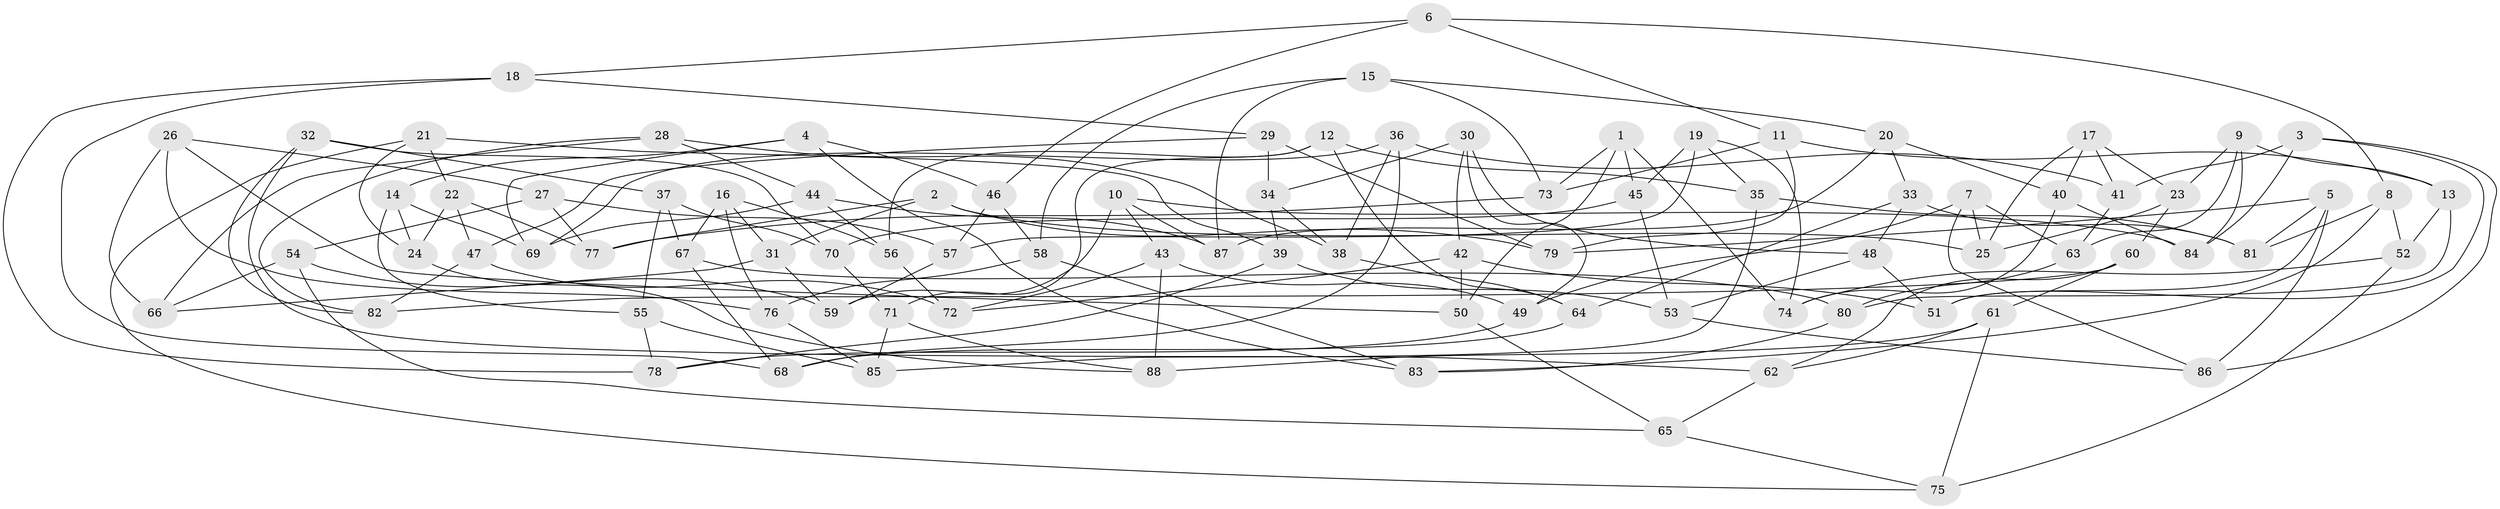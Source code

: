 // coarse degree distribution, {4: 0.35185185185185186, 6: 0.5, 5: 0.12962962962962962, 3: 0.018518518518518517}
// Generated by graph-tools (version 1.1) at 2025/42/03/06/25 10:42:19]
// undirected, 88 vertices, 176 edges
graph export_dot {
graph [start="1"]
  node [color=gray90,style=filled];
  1;
  2;
  3;
  4;
  5;
  6;
  7;
  8;
  9;
  10;
  11;
  12;
  13;
  14;
  15;
  16;
  17;
  18;
  19;
  20;
  21;
  22;
  23;
  24;
  25;
  26;
  27;
  28;
  29;
  30;
  31;
  32;
  33;
  34;
  35;
  36;
  37;
  38;
  39;
  40;
  41;
  42;
  43;
  44;
  45;
  46;
  47;
  48;
  49;
  50;
  51;
  52;
  53;
  54;
  55;
  56;
  57;
  58;
  59;
  60;
  61;
  62;
  63;
  64;
  65;
  66;
  67;
  68;
  69;
  70;
  71;
  72;
  73;
  74;
  75;
  76;
  77;
  78;
  79;
  80;
  81;
  82;
  83;
  84;
  85;
  86;
  87;
  88;
  1 -- 74;
  1 -- 50;
  1 -- 73;
  1 -- 45;
  2 -- 31;
  2 -- 25;
  2 -- 77;
  2 -- 79;
  3 -- 84;
  3 -- 41;
  3 -- 86;
  3 -- 51;
  4 -- 83;
  4 -- 46;
  4 -- 69;
  4 -- 14;
  5 -- 86;
  5 -- 51;
  5 -- 81;
  5 -- 79;
  6 -- 18;
  6 -- 11;
  6 -- 46;
  6 -- 8;
  7 -- 63;
  7 -- 49;
  7 -- 25;
  7 -- 86;
  8 -- 83;
  8 -- 81;
  8 -- 52;
  9 -- 84;
  9 -- 13;
  9 -- 23;
  9 -- 63;
  10 -- 59;
  10 -- 87;
  10 -- 84;
  10 -- 43;
  11 -- 73;
  11 -- 79;
  11 -- 13;
  12 -- 64;
  12 -- 35;
  12 -- 71;
  12 -- 56;
  13 -- 80;
  13 -- 52;
  14 -- 24;
  14 -- 55;
  14 -- 69;
  15 -- 87;
  15 -- 58;
  15 -- 20;
  15 -- 73;
  16 -- 67;
  16 -- 31;
  16 -- 76;
  16 -- 56;
  17 -- 40;
  17 -- 23;
  17 -- 41;
  17 -- 25;
  18 -- 68;
  18 -- 78;
  18 -- 29;
  19 -- 74;
  19 -- 35;
  19 -- 57;
  19 -- 45;
  20 -- 87;
  20 -- 40;
  20 -- 33;
  21 -- 39;
  21 -- 24;
  21 -- 75;
  21 -- 22;
  22 -- 24;
  22 -- 77;
  22 -- 47;
  23 -- 60;
  23 -- 25;
  24 -- 88;
  26 -- 50;
  26 -- 66;
  26 -- 27;
  26 -- 76;
  27 -- 77;
  27 -- 54;
  27 -- 57;
  28 -- 66;
  28 -- 44;
  28 -- 82;
  28 -- 38;
  29 -- 47;
  29 -- 79;
  29 -- 34;
  30 -- 42;
  30 -- 49;
  30 -- 34;
  30 -- 48;
  31 -- 59;
  31 -- 66;
  32 -- 37;
  32 -- 70;
  32 -- 82;
  32 -- 62;
  33 -- 64;
  33 -- 81;
  33 -- 48;
  34 -- 38;
  34 -- 39;
  35 -- 81;
  35 -- 85;
  36 -- 38;
  36 -- 68;
  36 -- 69;
  36 -- 41;
  37 -- 67;
  37 -- 55;
  37 -- 70;
  38 -- 64;
  39 -- 53;
  39 -- 78;
  40 -- 84;
  40 -- 74;
  41 -- 63;
  42 -- 72;
  42 -- 51;
  42 -- 50;
  43 -- 88;
  43 -- 49;
  43 -- 72;
  44 -- 87;
  44 -- 56;
  44 -- 69;
  45 -- 53;
  45 -- 70;
  46 -- 58;
  46 -- 57;
  47 -- 82;
  47 -- 72;
  48 -- 51;
  48 -- 53;
  49 -- 78;
  50 -- 65;
  52 -- 74;
  52 -- 75;
  53 -- 86;
  54 -- 59;
  54 -- 65;
  54 -- 66;
  55 -- 78;
  55 -- 85;
  56 -- 72;
  57 -- 59;
  58 -- 76;
  58 -- 83;
  60 -- 62;
  60 -- 61;
  60 -- 82;
  61 -- 62;
  61 -- 88;
  61 -- 75;
  62 -- 65;
  63 -- 80;
  64 -- 68;
  65 -- 75;
  67 -- 68;
  67 -- 80;
  70 -- 71;
  71 -- 85;
  71 -- 88;
  73 -- 77;
  76 -- 85;
  80 -- 83;
}
